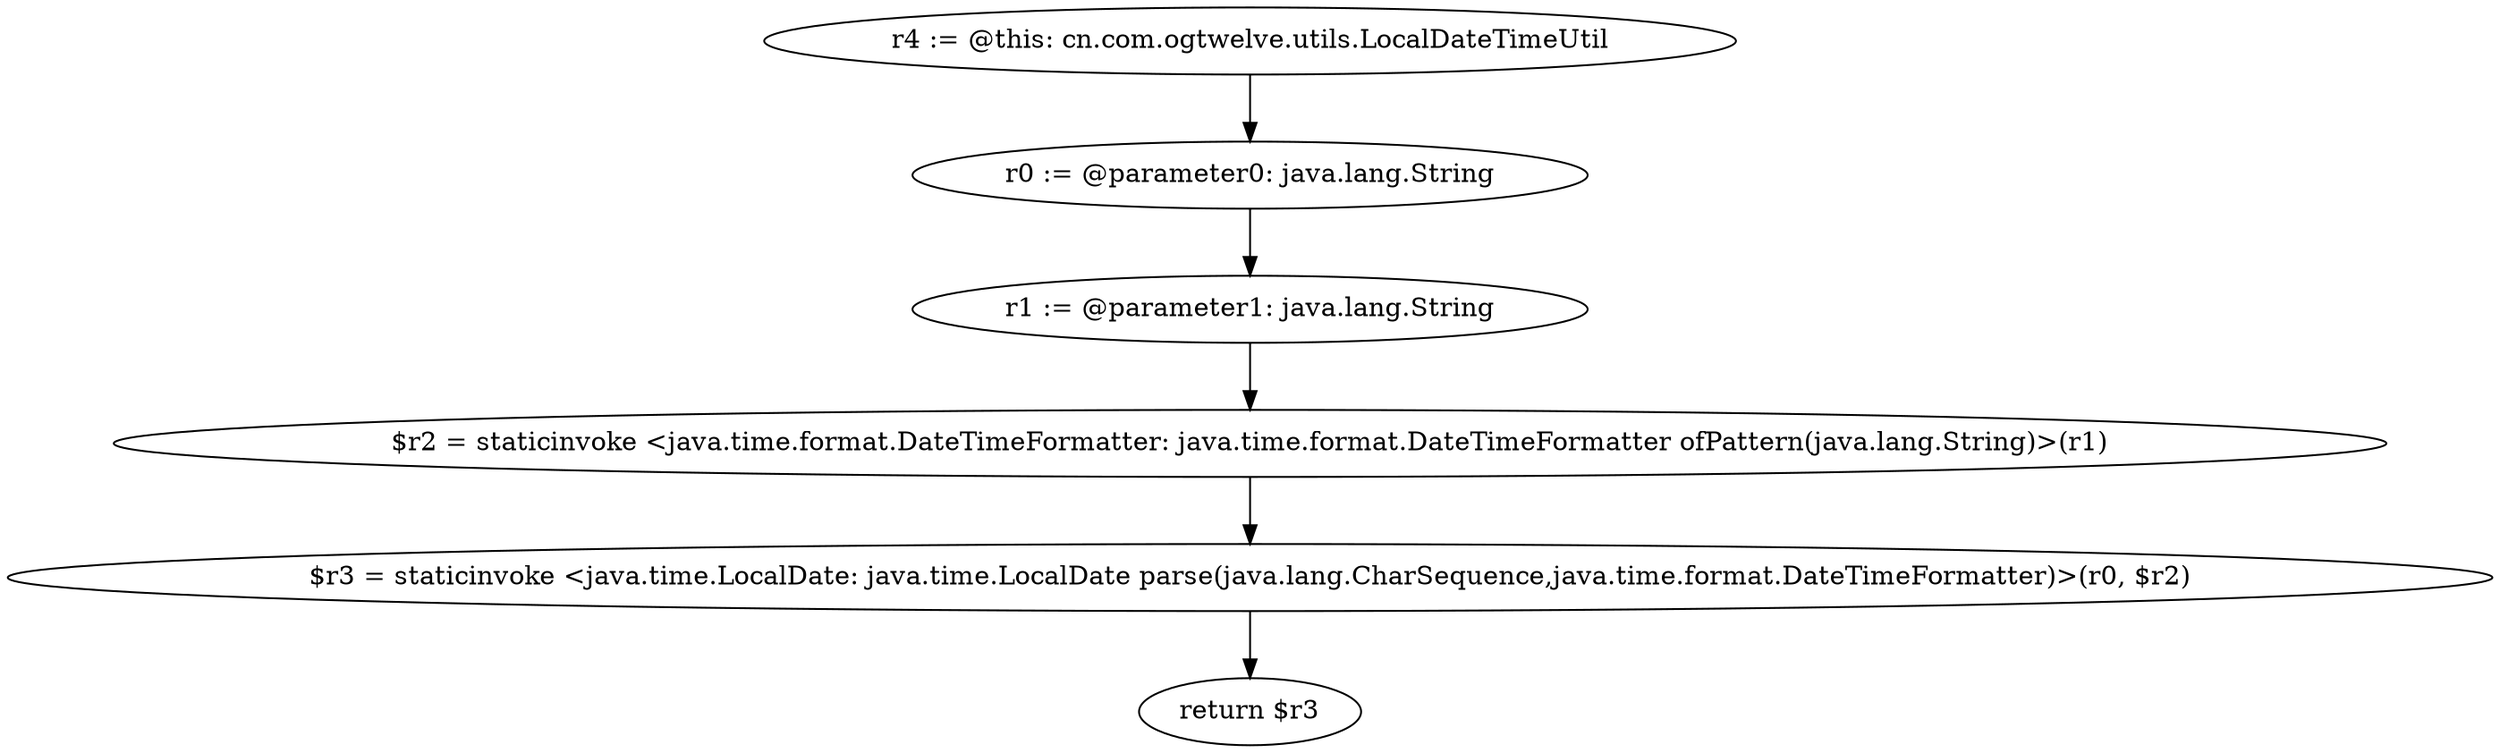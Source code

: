digraph "unitGraph" {
    "r4 := @this: cn.com.ogtwelve.utils.LocalDateTimeUtil"
    "r0 := @parameter0: java.lang.String"
    "r1 := @parameter1: java.lang.String"
    "$r2 = staticinvoke <java.time.format.DateTimeFormatter: java.time.format.DateTimeFormatter ofPattern(java.lang.String)>(r1)"
    "$r3 = staticinvoke <java.time.LocalDate: java.time.LocalDate parse(java.lang.CharSequence,java.time.format.DateTimeFormatter)>(r0, $r2)"
    "return $r3"
    "r4 := @this: cn.com.ogtwelve.utils.LocalDateTimeUtil"->"r0 := @parameter0: java.lang.String";
    "r0 := @parameter0: java.lang.String"->"r1 := @parameter1: java.lang.String";
    "r1 := @parameter1: java.lang.String"->"$r2 = staticinvoke <java.time.format.DateTimeFormatter: java.time.format.DateTimeFormatter ofPattern(java.lang.String)>(r1)";
    "$r2 = staticinvoke <java.time.format.DateTimeFormatter: java.time.format.DateTimeFormatter ofPattern(java.lang.String)>(r1)"->"$r3 = staticinvoke <java.time.LocalDate: java.time.LocalDate parse(java.lang.CharSequence,java.time.format.DateTimeFormatter)>(r0, $r2)";
    "$r3 = staticinvoke <java.time.LocalDate: java.time.LocalDate parse(java.lang.CharSequence,java.time.format.DateTimeFormatter)>(r0, $r2)"->"return $r3";
}
